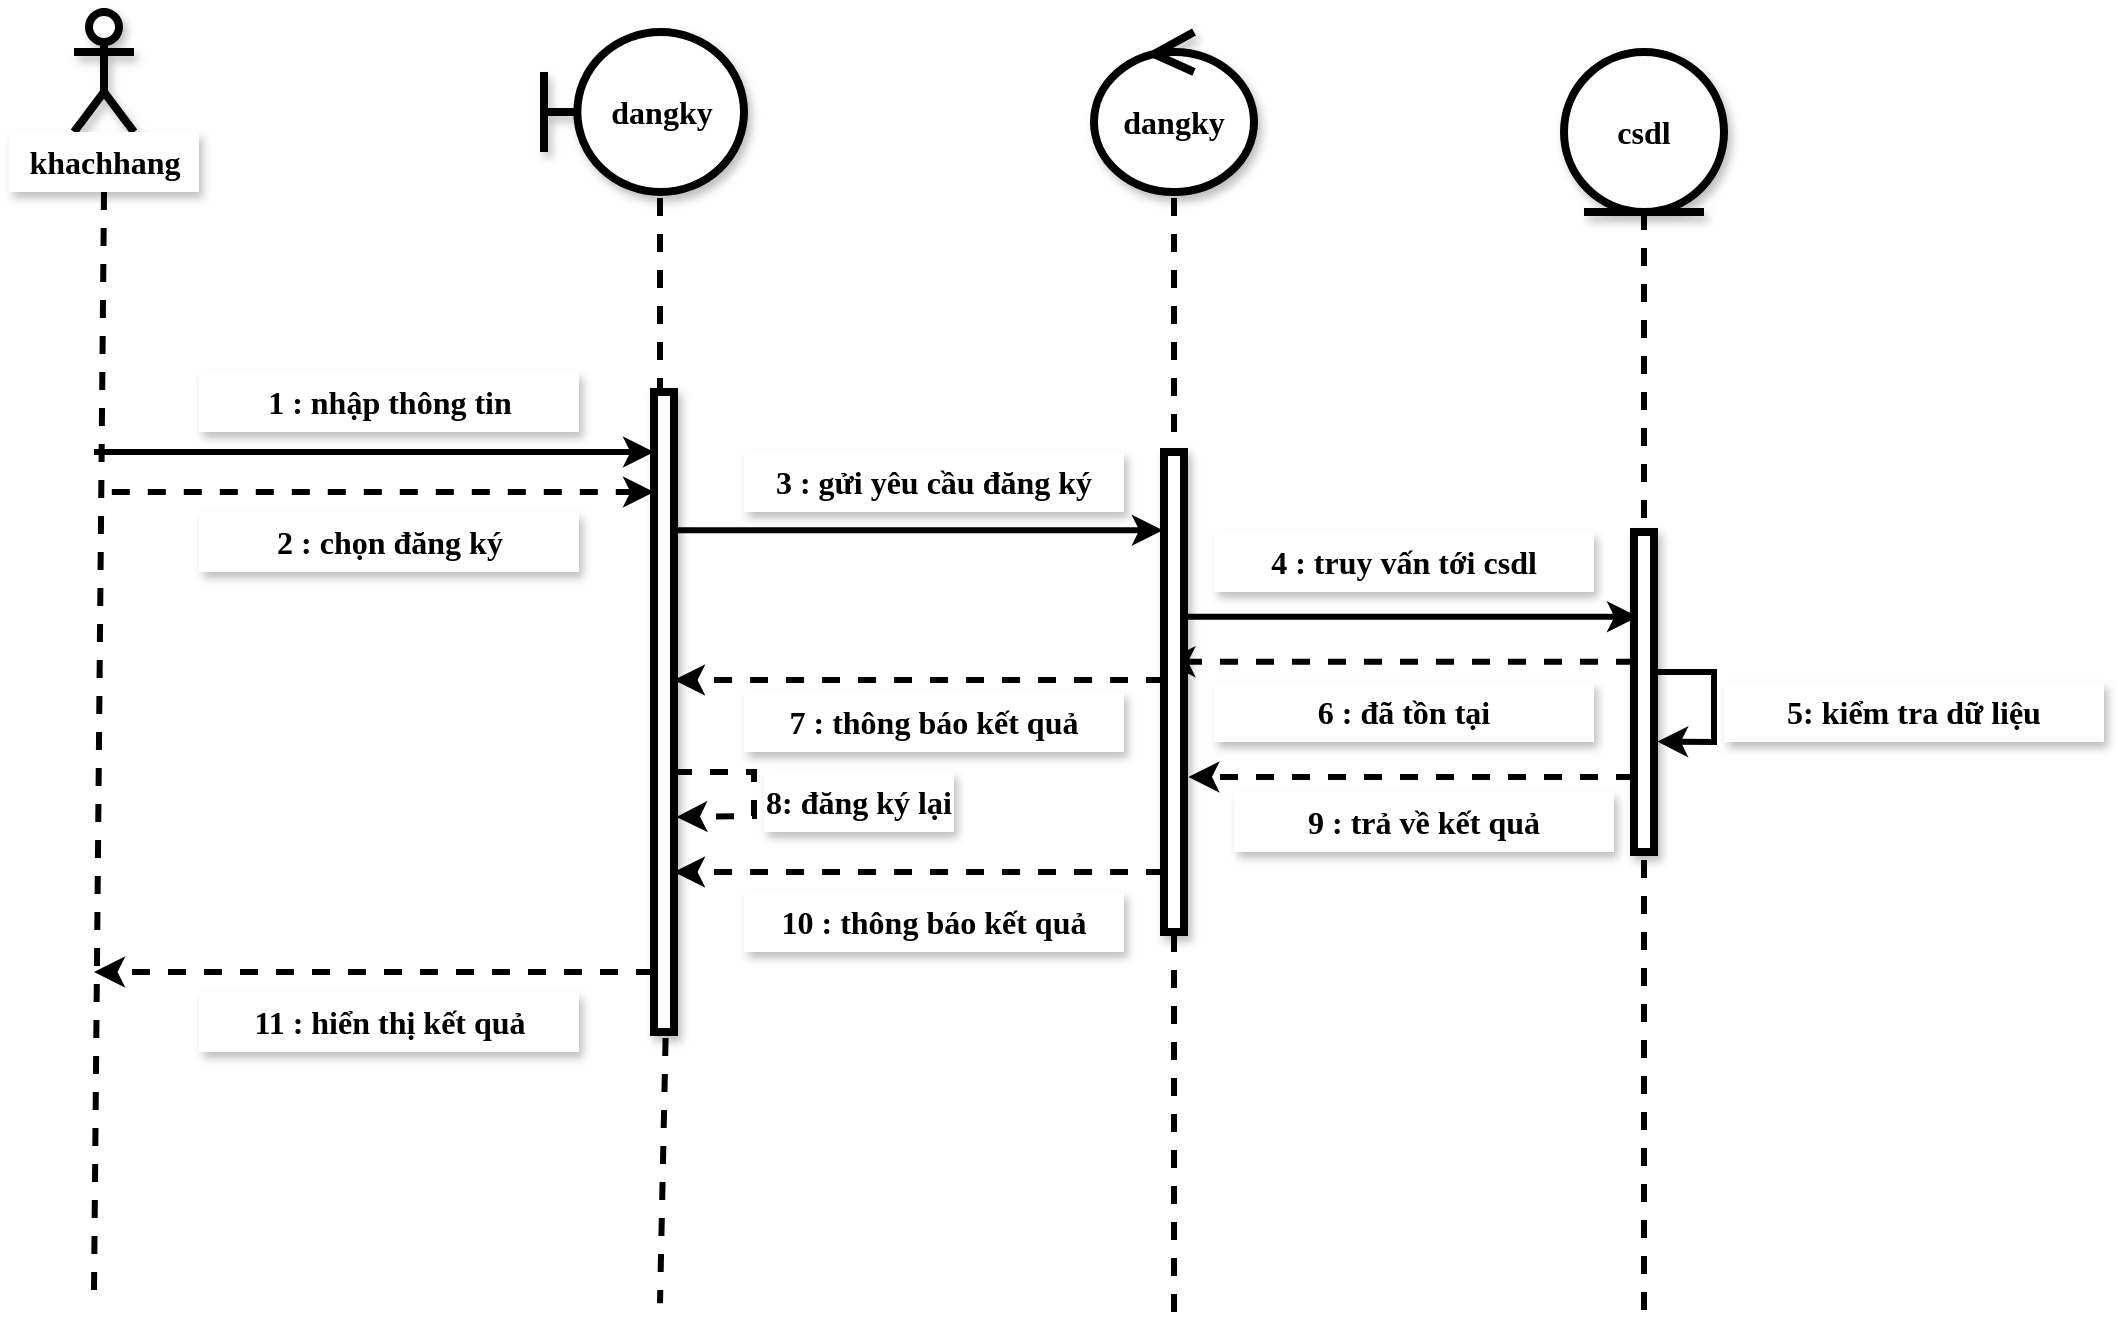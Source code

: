 <mxfile version="19.0.3" type="device"><diagram id="IEi1pzMXfGukTuwCNT0P" name="Trang-1"><mxGraphModel dx="1038" dy="649" grid="1" gridSize="10" guides="1" tooltips="1" connect="1" arrows="1" fold="1" page="1" pageScale="1" pageWidth="1100" pageHeight="850" math="0" shadow="0"><root><mxCell id="0"/><mxCell id="1" parent="0"/><mxCell id="JTMLCY5dQmVl4dVu43uP-19" style="edgeStyle=none;rounded=0;orthogonalLoop=1;jettySize=auto;html=1;exitX=0.5;exitY=1;exitDx=0;exitDy=0;dashed=1;fontFamily=Times New Roman;fontSize=16;endArrow=none;endFill=0;strokeWidth=3;" edge="1" parent="1" source="JTMLCY5dQmVl4dVu43uP-10"><mxGeometry relative="1" as="geometry"><mxPoint x="885" y="750" as="targetPoint"/></mxGeometry></mxCell><mxCell id="JTMLCY5dQmVl4dVu43uP-1" value="Actor" style="shape=umlActor;verticalLabelPosition=bottom;verticalAlign=top;html=1;strokeWidth=4;shadow=1;" vertex="1" parent="1"><mxGeometry x="100" y="100" width="30" height="60" as="geometry"/></mxCell><mxCell id="JTMLCY5dQmVl4dVu43uP-11" style="rounded=0;orthogonalLoop=1;jettySize=auto;html=1;exitX=0.5;exitY=1;exitDx=0;exitDy=0;fontFamily=Times New Roman;fontSize=16;dashed=1;endArrow=none;endFill=0;strokeWidth=3;" edge="1" parent="1" source="JTMLCY5dQmVl4dVu43uP-4"><mxGeometry relative="1" as="geometry"><mxPoint x="110" y="739.6" as="targetPoint"/></mxGeometry></mxCell><mxCell id="JTMLCY5dQmVl4dVu43uP-4" value="khachhang" style="text;html=1;strokeColor=none;fillColor=default;align=center;verticalAlign=middle;whiteSpace=wrap;rounded=0;shadow=1;fontSize=16;fontFamily=Times New Roman;fontStyle=1" vertex="1" parent="1"><mxGeometry x="67.5" y="160" width="95" height="30" as="geometry"/></mxCell><mxCell id="JTMLCY5dQmVl4dVu43uP-20" style="edgeStyle=none;rounded=0;orthogonalLoop=1;jettySize=auto;html=1;entryX=1.22;entryY=0.677;entryDx=0;entryDy=0;entryPerimeter=0;dashed=1;fontFamily=Times New Roman;fontSize=16;endArrow=classic;endFill=1;strokeWidth=3;" edge="1" parent="1" source="JTMLCY5dQmVl4dVu43uP-7" target="JTMLCY5dQmVl4dVu43uP-6"><mxGeometry relative="1" as="geometry"/></mxCell><mxCell id="JTMLCY5dQmVl4dVu43uP-34" style="edgeStyle=none;rounded=0;orthogonalLoop=1;jettySize=auto;html=1;fontFamily=Times New Roman;fontSize=16;startArrow=none;startFill=0;endArrow=classic;endFill=1;strokeWidth=3;entryX=1.16;entryY=0.655;entryDx=0;entryDy=0;entryPerimeter=0;" edge="1" parent="1" source="JTMLCY5dQmVl4dVu43uP-7" target="JTMLCY5dQmVl4dVu43uP-7"><mxGeometry relative="1" as="geometry"><mxPoint x="980" y="400" as="targetPoint"/><Array as="points"><mxPoint x="920" y="430"/><mxPoint x="920" y="465"/></Array></mxGeometry></mxCell><mxCell id="JTMLCY5dQmVl4dVu43uP-36" style="edgeStyle=none;rounded=0;orthogonalLoop=1;jettySize=auto;html=1;entryX=0.02;entryY=0.437;entryDx=0;entryDy=0;entryPerimeter=0;fontFamily=Times New Roman;fontSize=16;startArrow=none;startFill=0;endArrow=classic;endFill=1;strokeWidth=3;dashed=1;" edge="1" parent="1" source="JTMLCY5dQmVl4dVu43uP-7" target="JTMLCY5dQmVl4dVu43uP-6"><mxGeometry relative="1" as="geometry"/></mxCell><mxCell id="JTMLCY5dQmVl4dVu43uP-7" value="" style="html=1;points=[];perimeter=orthogonalPerimeter;shadow=1;fontFamily=Times New Roman;fontSize=16;strokeWidth=4;fillColor=default;" vertex="1" parent="1"><mxGeometry x="880" y="360" width="10" height="160" as="geometry"/></mxCell><mxCell id="JTMLCY5dQmVl4dVu43uP-12" style="edgeStyle=none;rounded=0;orthogonalLoop=1;jettySize=auto;html=1;exitX=0.58;exitY=1;exitDx=0;exitDy=3;exitPerimeter=0;dashed=1;fontFamily=Times New Roman;fontSize=16;endArrow=none;endFill=0;startArrow=none;strokeWidth=3;" edge="1" parent="1" source="JTMLCY5dQmVl4dVu43uP-5"><mxGeometry relative="1" as="geometry"><mxPoint x="393" y="745.6" as="targetPoint"/></mxGeometry></mxCell><mxCell id="JTMLCY5dQmVl4dVu43uP-8" value="dangky" style="shape=umlBoundary;whiteSpace=wrap;html=1;shadow=1;fontFamily=Times New Roman;fontSize=16;strokeWidth=4;fillColor=default;fontStyle=1;points=[[0.58,1,0,0,3]];" vertex="1" parent="1"><mxGeometry x="335" y="110" width="100" height="80" as="geometry"/></mxCell><mxCell id="JTMLCY5dQmVl4dVu43uP-14" style="edgeStyle=none;rounded=0;orthogonalLoop=1;jettySize=auto;html=1;exitX=0.5;exitY=1;exitDx=0;exitDy=3;exitPerimeter=0;dashed=1;fontFamily=Times New Roman;fontSize=16;endArrow=none;endFill=0;startArrow=none;strokeWidth=3;" edge="1" parent="1" source="JTMLCY5dQmVl4dVu43uP-6"><mxGeometry relative="1" as="geometry"><mxPoint x="650" y="750" as="targetPoint"/><Array as="points"><mxPoint x="650" y="490"/></Array></mxGeometry></mxCell><mxCell id="JTMLCY5dQmVl4dVu43uP-9" value="dangky" style="ellipse;shape=umlControl;whiteSpace=wrap;html=1;shadow=1;fontFamily=Times New Roman;fontSize=16;strokeWidth=4;fillColor=default;fontStyle=1;points=[[0.5,1,0,0,3]];" vertex="1" parent="1"><mxGeometry x="610" y="110" width="80" height="80" as="geometry"/></mxCell><mxCell id="JTMLCY5dQmVl4dVu43uP-10" value="csdl" style="ellipse;shape=umlEntity;whiteSpace=wrap;html=1;shadow=1;fontFamily=Times New Roman;fontSize=16;strokeWidth=4;fillColor=default;fontStyle=1" vertex="1" parent="1"><mxGeometry x="845" y="120" width="80" height="80" as="geometry"/></mxCell><mxCell id="JTMLCY5dQmVl4dVu43uP-22" style="edgeStyle=none;rounded=0;orthogonalLoop=1;jettySize=auto;html=1;dashed=1;fontFamily=Times New Roman;fontSize=16;endArrow=classic;endFill=1;strokeWidth=3;" edge="1" parent="1" source="JTMLCY5dQmVl4dVu43uP-5"><mxGeometry relative="1" as="geometry"><mxPoint x="110" y="580" as="targetPoint"/></mxGeometry></mxCell><mxCell id="JTMLCY5dQmVl4dVu43uP-24" style="edgeStyle=none;rounded=0;orthogonalLoop=1;jettySize=auto;html=1;entryX=-0.06;entryY=0.163;entryDx=0;entryDy=0;entryPerimeter=0;fontFamily=Times New Roman;fontSize=16;endArrow=classic;endFill=1;strokeWidth=3;" edge="1" parent="1" source="JTMLCY5dQmVl4dVu43uP-5" target="JTMLCY5dQmVl4dVu43uP-6"><mxGeometry relative="1" as="geometry"/></mxCell><mxCell id="JTMLCY5dQmVl4dVu43uP-25" style="edgeStyle=none;rounded=0;orthogonalLoop=1;jettySize=auto;html=1;fontFamily=Times New Roman;fontSize=16;endArrow=none;endFill=0;strokeWidth=3;startArrow=classic;startFill=1;" edge="1" parent="1" source="JTMLCY5dQmVl4dVu43uP-5"><mxGeometry relative="1" as="geometry"><mxPoint x="110" y="320" as="targetPoint"/></mxGeometry></mxCell><mxCell id="JTMLCY5dQmVl4dVu43uP-26" style="edgeStyle=none;rounded=0;orthogonalLoop=1;jettySize=auto;html=1;dashed=1;fontFamily=Times New Roman;fontSize=16;startArrow=classic;startFill=1;endArrow=none;endFill=0;strokeWidth=3;" edge="1" parent="1" source="JTMLCY5dQmVl4dVu43uP-5"><mxGeometry relative="1" as="geometry"><mxPoint x="110" y="340" as="targetPoint"/></mxGeometry></mxCell><mxCell id="JTMLCY5dQmVl4dVu43uP-40" style="edgeStyle=none;rounded=0;orthogonalLoop=1;jettySize=auto;html=1;dashed=1;fontFamily=Times New Roman;fontSize=16;startArrow=none;startFill=0;endArrow=classic;endFill=1;strokeWidth=3;entryX=1.12;entryY=0.664;entryDx=0;entryDy=0;entryPerimeter=0;" edge="1" parent="1" source="JTMLCY5dQmVl4dVu43uP-5" target="JTMLCY5dQmVl4dVu43uP-5"><mxGeometry relative="1" as="geometry"><mxPoint x="520" y="480" as="targetPoint"/><Array as="points"><mxPoint x="440" y="480"/><mxPoint x="440" y="502"/></Array></mxGeometry></mxCell><mxCell id="JTMLCY5dQmVl4dVu43uP-5" value="" style="html=1;points=[];perimeter=orthogonalPerimeter;shadow=1;fontFamily=Times New Roman;fontSize=16;strokeWidth=4;fillColor=default;" vertex="1" parent="1"><mxGeometry x="390" y="290" width="10" height="320" as="geometry"/></mxCell><mxCell id="JTMLCY5dQmVl4dVu43uP-13" value="" style="edgeStyle=none;rounded=0;orthogonalLoop=1;jettySize=auto;html=1;exitX=0.58;exitY=1;exitDx=0;exitDy=3;exitPerimeter=0;dashed=1;fontFamily=Times New Roman;fontSize=16;endArrow=none;endFill=0;strokeWidth=3;" edge="1" parent="1" source="JTMLCY5dQmVl4dVu43uP-8" target="JTMLCY5dQmVl4dVu43uP-5"><mxGeometry relative="1" as="geometry"><mxPoint x="393" y="745.6" as="targetPoint"/><mxPoint x="393" y="193" as="sourcePoint"/></mxGeometry></mxCell><mxCell id="JTMLCY5dQmVl4dVu43uP-21" style="edgeStyle=none;rounded=0;orthogonalLoop=1;jettySize=auto;html=1;entryX=1;entryY=0.75;entryDx=0;entryDy=0;entryPerimeter=0;dashed=1;fontFamily=Times New Roman;fontSize=16;endArrow=classic;endFill=1;strokeWidth=3;" edge="1" parent="1" source="JTMLCY5dQmVl4dVu43uP-6" target="JTMLCY5dQmVl4dVu43uP-5"><mxGeometry relative="1" as="geometry"/></mxCell><mxCell id="JTMLCY5dQmVl4dVu43uP-23" style="edgeStyle=none;rounded=0;orthogonalLoop=1;jettySize=auto;html=1;entryX=0.2;entryY=0.265;entryDx=0;entryDy=0;entryPerimeter=0;fontFamily=Times New Roman;fontSize=16;endArrow=classic;endFill=1;strokeWidth=3;" edge="1" parent="1" source="JTMLCY5dQmVl4dVu43uP-6" target="JTMLCY5dQmVl4dVu43uP-7"><mxGeometry relative="1" as="geometry"/></mxCell><mxCell id="JTMLCY5dQmVl4dVu43uP-6" value="" style="html=1;points=[];perimeter=orthogonalPerimeter;shadow=1;fontFamily=Times New Roman;fontSize=16;strokeWidth=4;fillColor=default;" vertex="1" parent="1"><mxGeometry x="645" y="320" width="10" height="240" as="geometry"/></mxCell><mxCell id="JTMLCY5dQmVl4dVu43uP-15" value="" style="edgeStyle=none;rounded=0;orthogonalLoop=1;jettySize=auto;html=1;exitX=0.5;exitY=1;exitDx=0;exitDy=3;exitPerimeter=0;dashed=1;fontFamily=Times New Roman;fontSize=16;endArrow=none;endFill=0;strokeWidth=3;" edge="1" parent="1" source="JTMLCY5dQmVl4dVu43uP-9" target="JTMLCY5dQmVl4dVu43uP-6"><mxGeometry relative="1" as="geometry"><mxPoint x="650" y="750" as="targetPoint"/><mxPoint x="650" y="193" as="sourcePoint"/><Array as="points"/></mxGeometry></mxCell><mxCell id="JTMLCY5dQmVl4dVu43uP-27" value="1 : nhập thông tin" style="text;html=1;strokeColor=none;fillColor=default;align=center;verticalAlign=middle;whiteSpace=wrap;rounded=0;shadow=1;fontSize=16;fontFamily=Times New Roman;fontStyle=1" vertex="1" parent="1"><mxGeometry x="162.5" y="280" width="190" height="30" as="geometry"/></mxCell><mxCell id="JTMLCY5dQmVl4dVu43uP-28" value="2 : chọn đăng ký" style="text;html=1;strokeColor=none;fillColor=default;align=center;verticalAlign=middle;whiteSpace=wrap;rounded=0;shadow=1;fontSize=16;fontFamily=Times New Roman;fontStyle=1" vertex="1" parent="1"><mxGeometry x="162.5" y="350" width="190" height="30" as="geometry"/></mxCell><mxCell id="JTMLCY5dQmVl4dVu43uP-29" value="3 : gửi yêu cầu đăng ký" style="text;html=1;strokeColor=none;fillColor=default;align=center;verticalAlign=middle;whiteSpace=wrap;rounded=0;shadow=1;fontSize=16;fontFamily=Times New Roman;fontStyle=1" vertex="1" parent="1"><mxGeometry x="435" y="320" width="190" height="30" as="geometry"/></mxCell><mxCell id="JTMLCY5dQmVl4dVu43uP-30" value="4 : truy vấn tới csdl" style="text;html=1;strokeColor=none;fillColor=default;align=center;verticalAlign=middle;whiteSpace=wrap;rounded=0;shadow=1;fontSize=16;fontFamily=Times New Roman;fontStyle=1" vertex="1" parent="1"><mxGeometry x="670" y="360" width="190" height="30" as="geometry"/></mxCell><mxCell id="JTMLCY5dQmVl4dVu43uP-31" value="9 : trả về kết quả" style="text;html=1;strokeColor=none;fillColor=default;align=center;verticalAlign=middle;whiteSpace=wrap;rounded=0;shadow=1;fontSize=16;fontFamily=Times New Roman;fontStyle=1" vertex="1" parent="1"><mxGeometry x="680" y="490" width="190" height="30" as="geometry"/></mxCell><mxCell id="JTMLCY5dQmVl4dVu43uP-32" value="10 : thông báo kết quả" style="text;html=1;strokeColor=none;fillColor=default;align=center;verticalAlign=middle;whiteSpace=wrap;rounded=0;shadow=1;fontSize=16;fontFamily=Times New Roman;fontStyle=1" vertex="1" parent="1"><mxGeometry x="435" y="540" width="190" height="30" as="geometry"/></mxCell><mxCell id="JTMLCY5dQmVl4dVu43uP-33" value="11 : hiển thị kết quả" style="text;html=1;strokeColor=none;fillColor=default;align=center;verticalAlign=middle;whiteSpace=wrap;rounded=0;shadow=1;fontSize=16;fontFamily=Times New Roman;fontStyle=1" vertex="1" parent="1"><mxGeometry x="162.5" y="590" width="190" height="30" as="geometry"/></mxCell><mxCell id="JTMLCY5dQmVl4dVu43uP-35" value="5: kiểm tra dữ liệu" style="text;html=1;strokeColor=none;fillColor=default;align=center;verticalAlign=middle;whiteSpace=wrap;rounded=0;shadow=1;fontSize=16;fontFamily=Times New Roman;fontStyle=1" vertex="1" parent="1"><mxGeometry x="925" y="435" width="190" height="30" as="geometry"/></mxCell><mxCell id="JTMLCY5dQmVl4dVu43uP-37" value="6 : đã tồn tại" style="text;html=1;strokeColor=none;fillColor=default;align=center;verticalAlign=middle;whiteSpace=wrap;rounded=0;shadow=1;fontSize=16;fontFamily=Times New Roman;fontStyle=1" vertex="1" parent="1"><mxGeometry x="670" y="435" width="190" height="30" as="geometry"/></mxCell><mxCell id="JTMLCY5dQmVl4dVu43uP-38" style="edgeStyle=none;rounded=0;orthogonalLoop=1;jettySize=auto;html=1;entryX=1;entryY=0.75;entryDx=0;entryDy=0;entryPerimeter=0;dashed=1;fontFamily=Times New Roman;fontSize=16;endArrow=classic;endFill=1;strokeWidth=3;" edge="1" parent="1"><mxGeometry relative="1" as="geometry"><mxPoint x="645" y="434" as="sourcePoint"/><mxPoint x="400" y="434" as="targetPoint"/></mxGeometry></mxCell><mxCell id="JTMLCY5dQmVl4dVu43uP-39" value="7 : thông báo kết quả" style="text;html=1;strokeColor=none;fillColor=default;align=center;verticalAlign=middle;whiteSpace=wrap;rounded=0;shadow=1;fontSize=16;fontFamily=Times New Roman;fontStyle=1" vertex="1" parent="1"><mxGeometry x="435" y="440" width="190" height="30" as="geometry"/></mxCell><mxCell id="JTMLCY5dQmVl4dVu43uP-41" value="8: đăng ký lại" style="text;html=1;strokeColor=none;fillColor=default;align=center;verticalAlign=middle;whiteSpace=wrap;rounded=0;shadow=1;fontSize=16;fontFamily=Times New Roman;fontStyle=1" vertex="1" parent="1"><mxGeometry x="445" y="480" width="95" height="30" as="geometry"/></mxCell></root></mxGraphModel></diagram></mxfile>